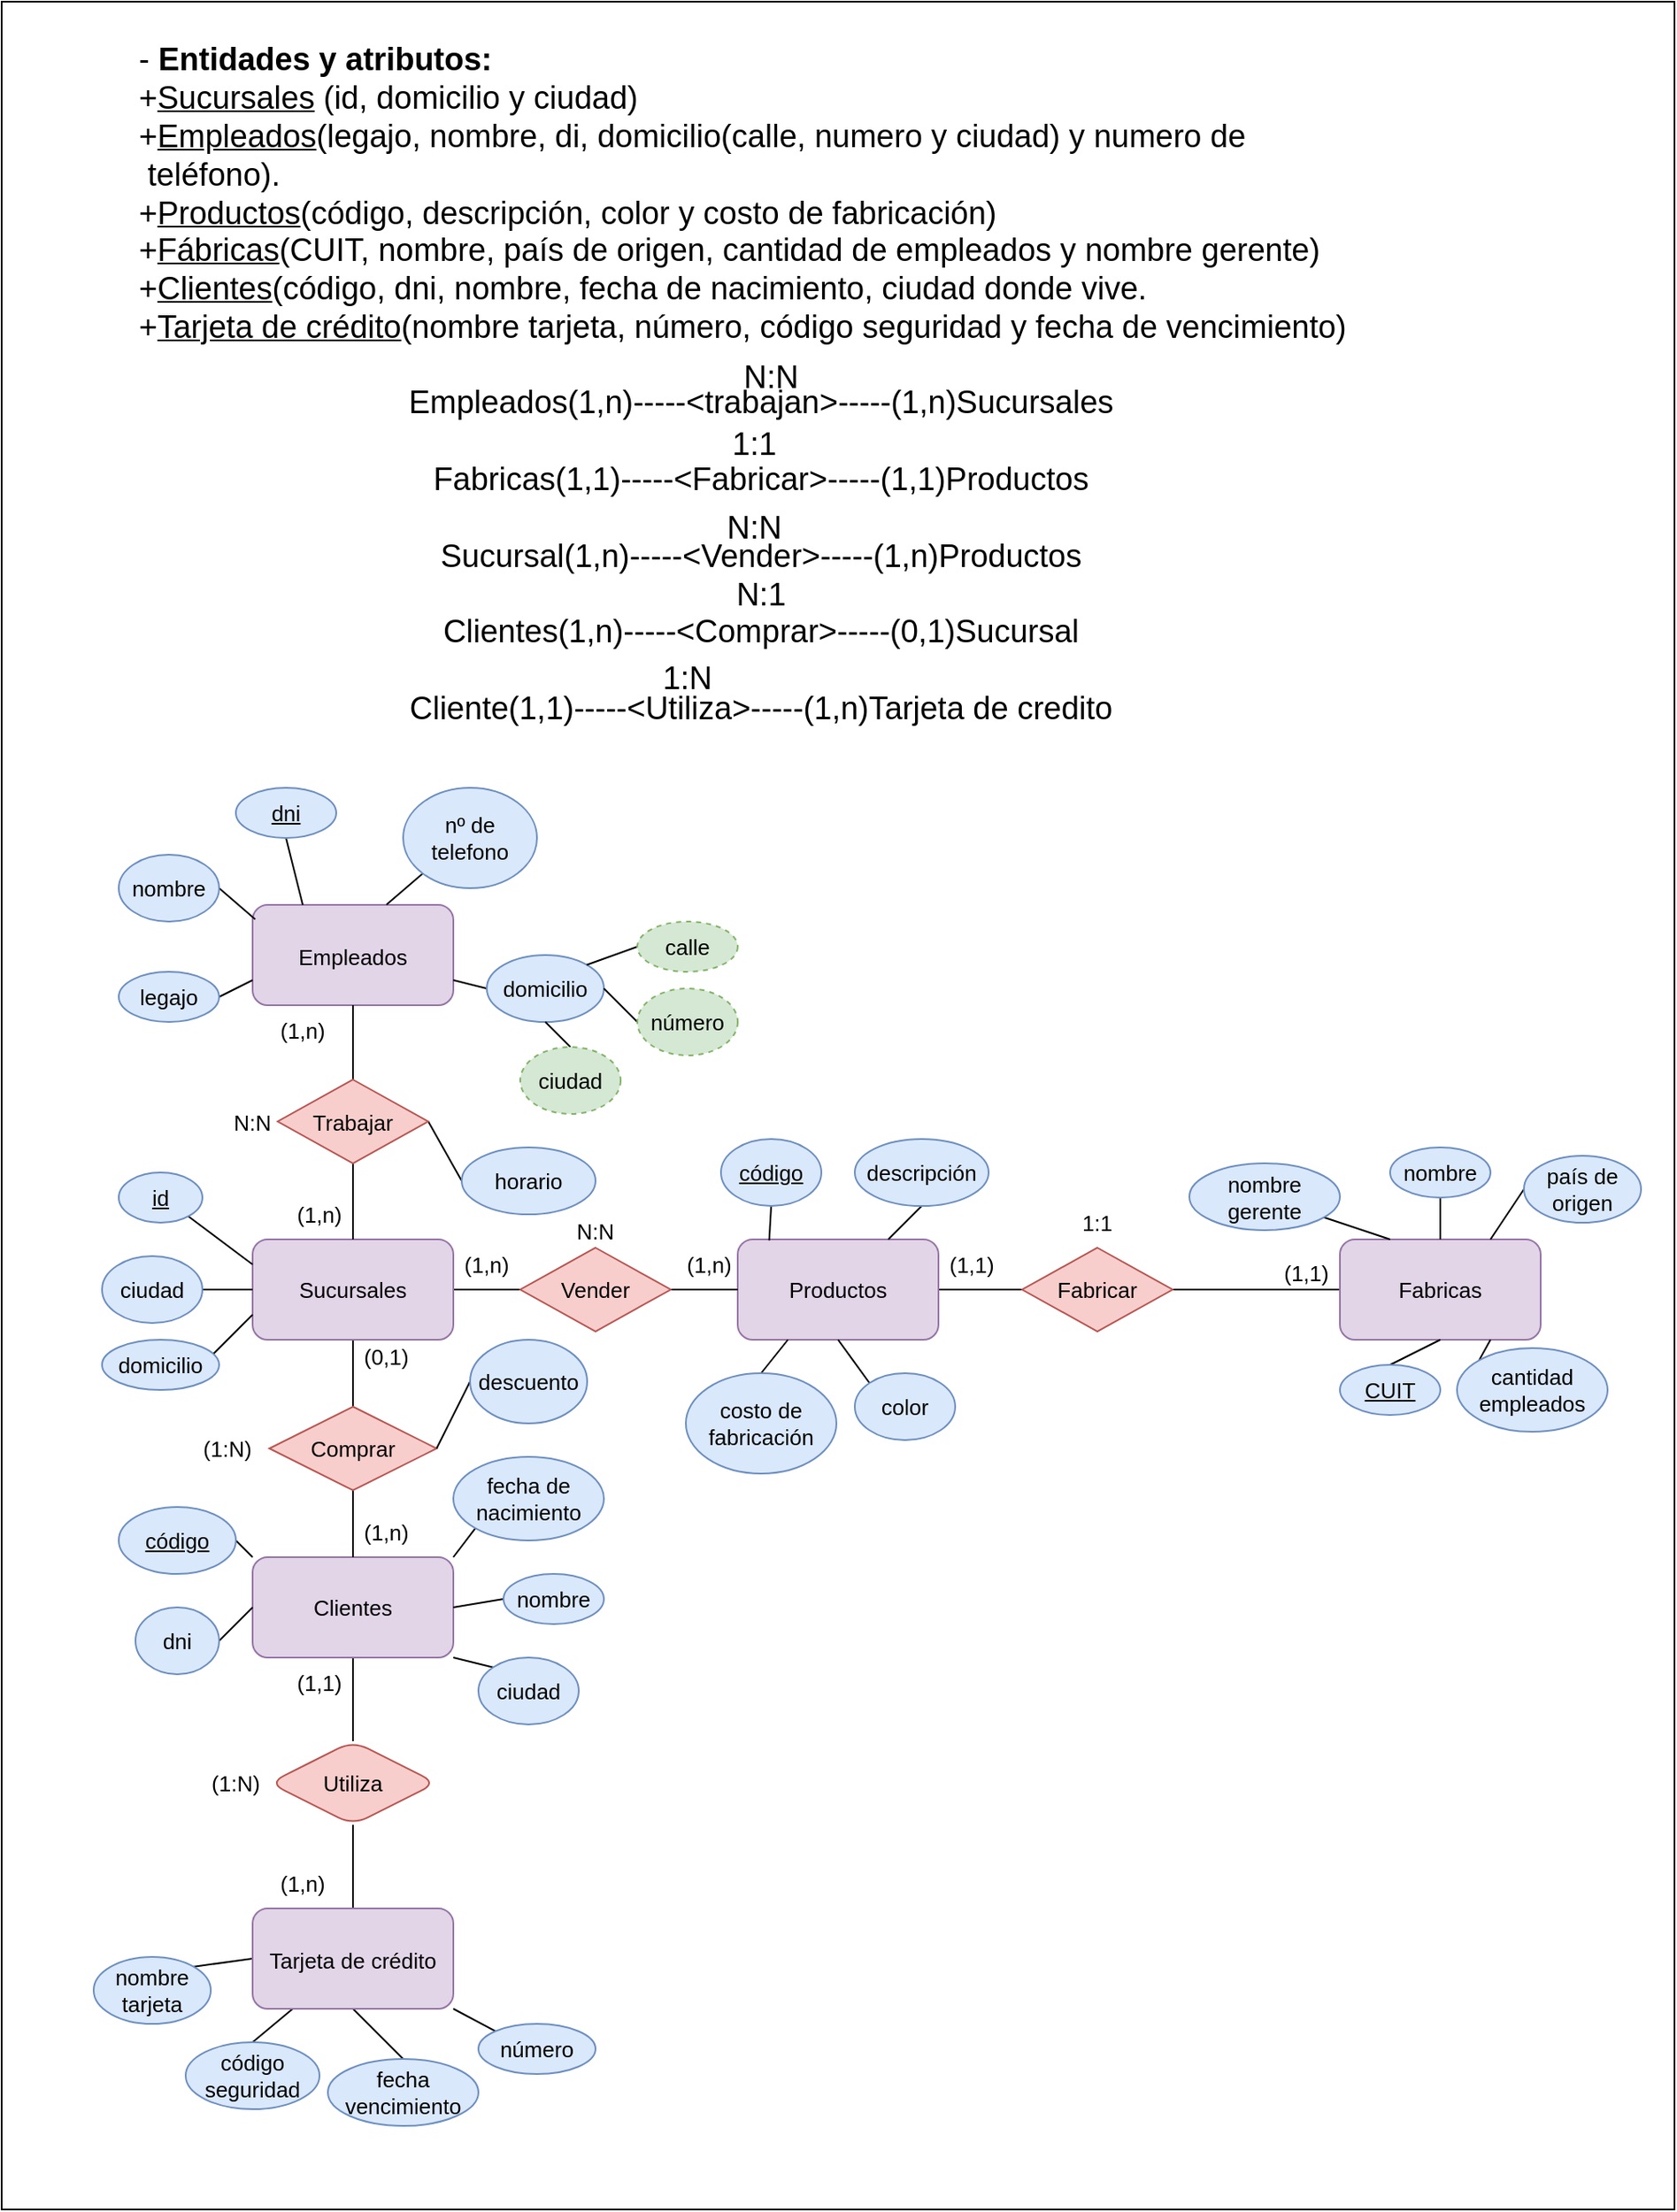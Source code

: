 <mxfile version="15.6.5" type="google"><diagram id="jDo12RtCzO0zD1lHrzCF" name="Page-1"><mxGraphModel dx="2274" dy="803" grid="1" gridSize="10" guides="1" tooltips="1" connect="1" arrows="1" fold="1" page="1" pageScale="1" pageWidth="827" pageHeight="1169" math="0" shadow="0"><root><mxCell id="0"/><mxCell id="1" parent="0"/><mxCell id="4cpe2ztvuz8c2MqRCBUm-1" value="&lt;font style=&quot;font-size: 19px&quot;&gt;- &lt;b&gt;Entidades y atributos:&lt;/b&gt;&lt;br&gt;&lt;span&gt;&#9;&lt;/span&gt;+&lt;u&gt;Sucursales&lt;/u&gt; (id, domicilio y ciudad)&lt;br&gt;&lt;span&gt;&#9;&lt;/span&gt;+&lt;u&gt;Empleados&lt;/u&gt;(legajo, nombre, di, domicilio(calle, numero y ciudad) y numero de &lt;span&gt;&#9;&lt;/span&gt;&amp;nbsp; &lt;span&gt;&#9;&lt;/span&gt;&amp;nbsp; &amp;nbsp;teléfono).&lt;br&gt;&lt;span&gt;&#9;&lt;/span&gt;+&lt;u&gt;Productos&lt;/u&gt;(código, descripción, color y costo de fabricación)&lt;br&gt;&lt;span&gt;&#9;&lt;/span&gt;+&lt;u&gt;Fábricas&lt;/u&gt;(CUIT, nombre, país de origen, cantidad de empleados y nombre gerente)&lt;br&gt;&lt;span&gt;&#9;&lt;/span&gt;+&lt;u&gt;Clientes&lt;/u&gt;(código, dni, nombre, fecha de nacimiento, ciudad donde vive.&lt;br&gt;&lt;span&gt;&#9;&lt;/span&gt;+&lt;u&gt;Tarjeta de crédito&lt;/u&gt;(nombre tarjeta, número, código seguridad y fecha de vencimiento)&lt;br&gt;&lt;/font&gt;" style="text;html=1;strokeColor=none;fillColor=none;align=left;verticalAlign=middle;whiteSpace=wrap;rounded=0;" parent="1" vertex="1"><mxGeometry x="40" width="760" height="230" as="geometry"/></mxCell><mxCell id="4cpe2ztvuz8c2MqRCBUm-2" value="&lt;br&gt;&lt;div&gt;&lt;span&gt;Empleados(1,n)-----&amp;lt;trabajan&amp;gt;-----(1,n)Sucursales&lt;/span&gt;&lt;/div&gt;&lt;div&gt;&lt;span&gt;&lt;br&gt;&lt;/span&gt;&lt;/div&gt;&lt;div&gt;&lt;span&gt;Fabricas(1,1)-----&amp;lt;Fabricar&amp;gt;-----(1,1)Productos&lt;/span&gt;&lt;/div&gt;&lt;div&gt;&lt;span&gt;&lt;br&gt;&lt;/span&gt;&lt;/div&gt;&lt;div&gt;&lt;span&gt;Sucursal(1,n)-----&amp;lt;Vender&amp;gt;-----(1,n)Productos&lt;/span&gt;&lt;/div&gt;&lt;div&gt;&lt;span&gt;&lt;br&gt;&lt;/span&gt;&lt;/div&gt;&lt;div&gt;&lt;span&gt;Clientes(1,n)-----&amp;lt;Comprar&amp;gt;-----(0,1)Sucursal&lt;/span&gt;&lt;/div&gt;&lt;div&gt;&lt;span&gt;&lt;br&gt;&lt;/span&gt;&lt;/div&gt;&lt;div&gt;&lt;span&gt;Cliente(1,1)-----&amp;lt;Utiliza&amp;gt;-----(1,n)Tarjeta de credito&lt;/span&gt;&lt;/div&gt;" style="text;html=1;strokeColor=none;fillColor=none;align=center;verticalAlign=middle;whiteSpace=wrap;rounded=1;fontSize=19;fontColor=#000000;" parent="1" vertex="1"><mxGeometry x="34" y="190" width="760" height="260" as="geometry"/></mxCell><mxCell id="4cpe2ztvuz8c2MqRCBUm-3" value="N:N" style="text;html=1;strokeColor=none;fillColor=none;align=center;verticalAlign=middle;whiteSpace=wrap;rounded=0;fontSize=19;fontColor=#000000;" parent="1" vertex="1"><mxGeometry x="390" y="210" width="60" height="30" as="geometry"/></mxCell><mxCell id="4cpe2ztvuz8c2MqRCBUm-4" value="1:1" style="text;html=1;strokeColor=none;fillColor=none;align=center;verticalAlign=middle;whiteSpace=wrap;rounded=0;fontSize=19;fontColor=#000000;" parent="1" vertex="1"><mxGeometry x="380" y="250" width="60" height="30" as="geometry"/></mxCell><mxCell id="4cpe2ztvuz8c2MqRCBUm-5" value="N:N" style="text;html=1;strokeColor=none;fillColor=none;align=center;verticalAlign=middle;whiteSpace=wrap;rounded=0;fontSize=19;fontColor=#000000;" parent="1" vertex="1"><mxGeometry x="380" y="300" width="60" height="30" as="geometry"/></mxCell><mxCell id="4cpe2ztvuz8c2MqRCBUm-6" value="N:1" style="text;html=1;strokeColor=none;fillColor=none;align=center;verticalAlign=middle;whiteSpace=wrap;rounded=0;fontSize=19;fontColor=#000000;" parent="1" vertex="1"><mxGeometry x="384" y="340" width="60" height="30" as="geometry"/></mxCell><mxCell id="4cpe2ztvuz8c2MqRCBUm-7" value="&lt;font style=&quot;font-size: 13px&quot;&gt;Empleados&lt;/font&gt;" style="rounded=1;whiteSpace=wrap;html=1;fontSize=19;align=center;fillColor=#e1d5e7;strokeColor=#9673a6;" parent="1" vertex="1"><mxGeometry x="110" y="540" width="120" height="60" as="geometry"/></mxCell><mxCell id="4cpe2ztvuz8c2MqRCBUm-19" style="edgeStyle=orthogonalEdgeStyle;rounded=0;orthogonalLoop=1;jettySize=auto;html=1;exitX=0.5;exitY=1;exitDx=0;exitDy=0;entryX=0.5;entryY=0;entryDx=0;entryDy=0;fontSize=13;fontColor=#000000;endArrow=none;endFill=0;" parent="1" source="4cpe2ztvuz8c2MqRCBUm-8" target="4cpe2ztvuz8c2MqRCBUm-16" edge="1"><mxGeometry relative="1" as="geometry"/></mxCell><mxCell id="4cpe2ztvuz8c2MqRCBUm-21" style="edgeStyle=orthogonalEdgeStyle;rounded=0;orthogonalLoop=1;jettySize=auto;html=1;exitX=1;exitY=0.5;exitDx=0;exitDy=0;entryX=0;entryY=0.5;entryDx=0;entryDy=0;fontSize=13;fontColor=#000000;endArrow=none;endFill=0;" parent="1" source="4cpe2ztvuz8c2MqRCBUm-8" target="4cpe2ztvuz8c2MqRCBUm-15" edge="1"><mxGeometry relative="1" as="geometry"/></mxCell><mxCell id="4cpe2ztvuz8c2MqRCBUm-8" value="Sucursales" style="rounded=1;whiteSpace=wrap;html=1;fontSize=13;align=center;fillColor=#e1d5e7;strokeColor=#9673a6;" parent="1" vertex="1"><mxGeometry x="110" y="740" width="120" height="60" as="geometry"/></mxCell><mxCell id="4cpe2ztvuz8c2MqRCBUm-94" style="edgeStyle=none;rounded=0;orthogonalLoop=1;jettySize=auto;html=1;exitX=0;exitY=0.5;exitDx=0;exitDy=0;fontSize=13;fontColor=#000000;endArrow=none;endFill=0;entryX=1;entryY=0.5;entryDx=0;entryDy=0;" parent="1" source="4cpe2ztvuz8c2MqRCBUm-9" target="4cpe2ztvuz8c2MqRCBUm-14" edge="1"><mxGeometry relative="1" as="geometry"><mxPoint x="660" y="800" as="targetPoint"/></mxGeometry></mxCell><mxCell id="4cpe2ztvuz8c2MqRCBUm-9" value="Fabricas" style="rounded=1;whiteSpace=wrap;html=1;fontSize=13;align=center;fillColor=#e1d5e7;strokeColor=#9673a6;" parent="1" vertex="1"><mxGeometry x="760" y="740" width="120" height="60" as="geometry"/></mxCell><mxCell id="4cpe2ztvuz8c2MqRCBUm-23" style="edgeStyle=orthogonalEdgeStyle;rounded=0;orthogonalLoop=1;jettySize=auto;html=1;exitX=1;exitY=0.5;exitDx=0;exitDy=0;entryX=0;entryY=0.5;entryDx=0;entryDy=0;fontSize=13;fontColor=#000000;endArrow=none;endFill=0;" parent="1" source="4cpe2ztvuz8c2MqRCBUm-10" target="4cpe2ztvuz8c2MqRCBUm-14" edge="1"><mxGeometry relative="1" as="geometry"/></mxCell><mxCell id="4cpe2ztvuz8c2MqRCBUm-10" value="Productos" style="rounded=1;whiteSpace=wrap;html=1;fontSize=13;align=center;fillColor=#e1d5e7;strokeColor=#9673a6;" parent="1" vertex="1"><mxGeometry x="400" y="740" width="120" height="60" as="geometry"/></mxCell><mxCell id="4cpe2ztvuz8c2MqRCBUm-101" style="edgeStyle=none;rounded=0;orthogonalLoop=1;jettySize=auto;html=1;exitX=0.5;exitY=1;exitDx=0;exitDy=0;entryX=0.5;entryY=0;entryDx=0;entryDy=0;fontSize=13;fontColor=#000000;endArrow=none;endFill=0;" parent="1" source="4cpe2ztvuz8c2MqRCBUm-11" target="4cpe2ztvuz8c2MqRCBUm-100" edge="1"><mxGeometry relative="1" as="geometry"/></mxCell><mxCell id="4cpe2ztvuz8c2MqRCBUm-11" value="Clientes" style="rounded=1;whiteSpace=wrap;html=1;fontSize=13;align=center;fillColor=#e1d5e7;strokeColor=#9673a6;" parent="1" vertex="1"><mxGeometry x="110" y="930" width="120" height="60" as="geometry"/></mxCell><mxCell id="4cpe2ztvuz8c2MqRCBUm-17" style="edgeStyle=orthogonalEdgeStyle;rounded=0;orthogonalLoop=1;jettySize=auto;html=1;exitX=0.5;exitY=0;exitDx=0;exitDy=0;entryX=0.5;entryY=1;entryDx=0;entryDy=0;fontSize=13;fontColor=#000000;endArrow=none;endFill=0;" parent="1" source="4cpe2ztvuz8c2MqRCBUm-12" target="4cpe2ztvuz8c2MqRCBUm-7" edge="1"><mxGeometry relative="1" as="geometry"/></mxCell><mxCell id="4cpe2ztvuz8c2MqRCBUm-18" style="edgeStyle=orthogonalEdgeStyle;rounded=0;orthogonalLoop=1;jettySize=auto;html=1;exitX=0.5;exitY=1;exitDx=0;exitDy=0;entryX=0.5;entryY=0;entryDx=0;entryDy=0;fontSize=13;fontColor=#000000;endArrow=none;endFill=0;" parent="1" source="4cpe2ztvuz8c2MqRCBUm-12" target="4cpe2ztvuz8c2MqRCBUm-8" edge="1"><mxGeometry relative="1" as="geometry"/></mxCell><mxCell id="4cpe2ztvuz8c2MqRCBUm-96" style="edgeStyle=none;rounded=0;orthogonalLoop=1;jettySize=auto;html=1;exitX=1;exitY=0.5;exitDx=0;exitDy=0;entryX=0;entryY=0.5;entryDx=0;entryDy=0;fontSize=13;fontColor=#000000;endArrow=none;endFill=0;" parent="1" source="4cpe2ztvuz8c2MqRCBUm-12" target="4cpe2ztvuz8c2MqRCBUm-95" edge="1"><mxGeometry relative="1" as="geometry"/></mxCell><mxCell id="4cpe2ztvuz8c2MqRCBUm-12" value="Trabajar" style="rhombus;whiteSpace=wrap;html=1;fontSize=13;align=center;fillColor=#f8cecc;strokeColor=#b85450;" parent="1" vertex="1"><mxGeometry x="125" y="644.5" width="90" height="50" as="geometry"/></mxCell><mxCell id="4cpe2ztvuz8c2MqRCBUm-14" value="Fabricar" style="rhombus;whiteSpace=wrap;html=1;fontSize=13;align=center;fillColor=#f8cecc;strokeColor=#b85450;" parent="1" vertex="1"><mxGeometry x="570" y="745" width="90" height="50" as="geometry"/></mxCell><mxCell id="4cpe2ztvuz8c2MqRCBUm-22" style="edgeStyle=orthogonalEdgeStyle;rounded=0;orthogonalLoop=1;jettySize=auto;html=1;exitX=1;exitY=0.5;exitDx=0;exitDy=0;entryX=0;entryY=0.5;entryDx=0;entryDy=0;fontSize=13;fontColor=#000000;endArrow=none;endFill=0;" parent="1" source="4cpe2ztvuz8c2MqRCBUm-15" target="4cpe2ztvuz8c2MqRCBUm-10" edge="1"><mxGeometry relative="1" as="geometry"/></mxCell><mxCell id="4cpe2ztvuz8c2MqRCBUm-15" value="Vender" style="rhombus;whiteSpace=wrap;html=1;fontSize=13;align=center;fillColor=#f8cecc;strokeColor=#b85450;" parent="1" vertex="1"><mxGeometry x="270" y="745" width="90" height="50" as="geometry"/></mxCell><mxCell id="4cpe2ztvuz8c2MqRCBUm-20" style="edgeStyle=orthogonalEdgeStyle;rounded=0;orthogonalLoop=1;jettySize=auto;html=1;exitX=0.5;exitY=1;exitDx=0;exitDy=0;entryX=0.5;entryY=0;entryDx=0;entryDy=0;fontSize=13;fontColor=#000000;endArrow=none;endFill=0;" parent="1" source="4cpe2ztvuz8c2MqRCBUm-16" edge="1"><mxGeometry relative="1" as="geometry"><mxPoint x="170" y="930" as="targetPoint"/></mxGeometry></mxCell><mxCell id="4cpe2ztvuz8c2MqRCBUm-16" value="Comprar" style="rhombus;whiteSpace=wrap;html=1;fontSize=13;align=center;fillColor=#f8cecc;strokeColor=#b85450;" parent="1" vertex="1"><mxGeometry x="120" y="840" width="100" height="50" as="geometry"/></mxCell><mxCell id="4cpe2ztvuz8c2MqRCBUm-28" style="rounded=0;orthogonalLoop=1;jettySize=auto;html=1;exitX=1;exitY=0.5;exitDx=0;exitDy=0;entryX=0;entryY=0.25;entryDx=0;entryDy=0;fontSize=13;fontColor=#000000;endArrow=none;endFill=0;" parent="1" target="4cpe2ztvuz8c2MqRCBUm-8" edge="1"><mxGeometry relative="1" as="geometry"><mxPoint x="70" y="725" as="sourcePoint"/></mxGeometry></mxCell><mxCell id="4cpe2ztvuz8c2MqRCBUm-25" value="&lt;u&gt;id&lt;/u&gt;" style="ellipse;whiteSpace=wrap;html=1;fontSize=13;align=center;fillColor=#dae8fc;strokeColor=#6c8ebf;" parent="1" vertex="1"><mxGeometry x="30" y="700" width="50" height="30" as="geometry"/></mxCell><mxCell id="4cpe2ztvuz8c2MqRCBUm-30" style="edgeStyle=none;rounded=0;orthogonalLoop=1;jettySize=auto;html=1;exitX=1;exitY=0.5;exitDx=0;exitDy=0;entryX=0;entryY=0.75;entryDx=0;entryDy=0;fontSize=13;fontColor=#000000;endArrow=none;endFill=0;" parent="1" target="4cpe2ztvuz8c2MqRCBUm-8" edge="1"><mxGeometry relative="1" as="geometry"><mxPoint x="80" y="815" as="sourcePoint"/></mxGeometry></mxCell><mxCell id="4cpe2ztvuz8c2MqRCBUm-26" value="domicilio" style="ellipse;whiteSpace=wrap;html=1;fontSize=13;align=center;fillColor=#dae8fc;strokeColor=#6c8ebf;" parent="1" vertex="1"><mxGeometry x="20" y="800" width="70" height="30" as="geometry"/></mxCell><mxCell id="4cpe2ztvuz8c2MqRCBUm-29" style="edgeStyle=none;rounded=0;orthogonalLoop=1;jettySize=auto;html=1;exitX=1;exitY=0.5;exitDx=0;exitDy=0;entryX=0;entryY=0.5;entryDx=0;entryDy=0;fontSize=13;fontColor=#000000;endArrow=none;endFill=0;" parent="1" target="4cpe2ztvuz8c2MqRCBUm-8" edge="1"><mxGeometry relative="1" as="geometry"><mxPoint x="75" y="770" as="sourcePoint"/></mxGeometry></mxCell><mxCell id="4cpe2ztvuz8c2MqRCBUm-27" value="ciudad" style="ellipse;whiteSpace=wrap;html=1;fontSize=13;align=center;fillColor=#dae8fc;strokeColor=#6c8ebf;" parent="1" vertex="1"><mxGeometry x="20" y="750" width="60" height="40" as="geometry"/></mxCell><mxCell id="4cpe2ztvuz8c2MqRCBUm-39" style="edgeStyle=none;rounded=0;orthogonalLoop=1;jettySize=auto;html=1;exitX=1;exitY=0.5;exitDx=0;exitDy=0;entryX=0;entryY=0.75;entryDx=0;entryDy=0;fontSize=13;fontColor=#000000;endArrow=none;endFill=0;" parent="1" source="4cpe2ztvuz8c2MqRCBUm-31" target="4cpe2ztvuz8c2MqRCBUm-7" edge="1"><mxGeometry relative="1" as="geometry"/></mxCell><mxCell id="4cpe2ztvuz8c2MqRCBUm-31" value="legajo" style="ellipse;whiteSpace=wrap;html=1;fontSize=13;align=center;fillColor=#dae8fc;strokeColor=#6c8ebf;" parent="1" vertex="1"><mxGeometry x="30" y="580" width="60" height="30" as="geometry"/></mxCell><mxCell id="4cpe2ztvuz8c2MqRCBUm-40" style="edgeStyle=none;rounded=0;orthogonalLoop=1;jettySize=auto;html=1;exitX=1;exitY=0.5;exitDx=0;exitDy=0;entryX=0.013;entryY=0.143;entryDx=0;entryDy=0;entryPerimeter=0;fontSize=13;fontColor=#000000;endArrow=none;endFill=0;" parent="1" source="4cpe2ztvuz8c2MqRCBUm-32" target="4cpe2ztvuz8c2MqRCBUm-7" edge="1"><mxGeometry relative="1" as="geometry"/></mxCell><mxCell id="4cpe2ztvuz8c2MqRCBUm-32" value="nombre" style="ellipse;whiteSpace=wrap;html=1;fontSize=13;align=center;fillColor=#dae8fc;strokeColor=#6c8ebf;" parent="1" vertex="1"><mxGeometry x="30" y="510" width="60" height="40" as="geometry"/></mxCell><mxCell id="4cpe2ztvuz8c2MqRCBUm-41" style="edgeStyle=none;rounded=0;orthogonalLoop=1;jettySize=auto;html=1;exitX=0.5;exitY=1;exitDx=0;exitDy=0;entryX=0.25;entryY=0;entryDx=0;entryDy=0;fontSize=13;fontColor=#000000;endArrow=none;endFill=0;" parent="1" source="4cpe2ztvuz8c2MqRCBUm-33" target="4cpe2ztvuz8c2MqRCBUm-7" edge="1"><mxGeometry relative="1" as="geometry"/></mxCell><mxCell id="4cpe2ztvuz8c2MqRCBUm-33" value="&lt;u&gt;dni&lt;/u&gt;" style="ellipse;whiteSpace=wrap;html=1;fontSize=13;align=center;fillColor=#dae8fc;strokeColor=#6c8ebf;" parent="1" vertex="1"><mxGeometry x="100" y="470" width="60" height="30" as="geometry"/></mxCell><mxCell id="4cpe2ztvuz8c2MqRCBUm-42" style="edgeStyle=none;rounded=0;orthogonalLoop=1;jettySize=auto;html=1;exitX=0;exitY=1;exitDx=0;exitDy=0;entryX=0.667;entryY=-0.003;entryDx=0;entryDy=0;entryPerimeter=0;fontSize=13;fontColor=#000000;endArrow=none;endFill=0;" parent="1" source="4cpe2ztvuz8c2MqRCBUm-34" target="4cpe2ztvuz8c2MqRCBUm-7" edge="1"><mxGeometry relative="1" as="geometry"/></mxCell><mxCell id="4cpe2ztvuz8c2MqRCBUm-34" value="nº de telefono" style="ellipse;whiteSpace=wrap;html=1;fontSize=13;align=center;fillColor=#dae8fc;strokeColor=#6c8ebf;" parent="1" vertex="1"><mxGeometry x="200" y="470" width="80" height="60" as="geometry"/></mxCell><mxCell id="4cpe2ztvuz8c2MqRCBUm-43" style="edgeStyle=none;rounded=0;orthogonalLoop=1;jettySize=auto;html=1;exitX=0;exitY=0.5;exitDx=0;exitDy=0;entryX=1;entryY=0.75;entryDx=0;entryDy=0;fontSize=13;fontColor=#000000;endArrow=none;endFill=0;" parent="1" source="4cpe2ztvuz8c2MqRCBUm-35" target="4cpe2ztvuz8c2MqRCBUm-7" edge="1"><mxGeometry relative="1" as="geometry"/></mxCell><mxCell id="4cpe2ztvuz8c2MqRCBUm-35" value="domicilio" style="ellipse;whiteSpace=wrap;html=1;fontSize=13;align=center;fillColor=#dae8fc;strokeColor=#6c8ebf;" parent="1" vertex="1"><mxGeometry x="250" y="570" width="70" height="40" as="geometry"/></mxCell><mxCell id="4cpe2ztvuz8c2MqRCBUm-44" style="edgeStyle=none;rounded=0;orthogonalLoop=1;jettySize=auto;html=1;exitX=0;exitY=0.5;exitDx=0;exitDy=0;entryX=1;entryY=0;entryDx=0;entryDy=0;fontSize=13;fontColor=#000000;endArrow=none;endFill=0;" parent="1" source="4cpe2ztvuz8c2MqRCBUm-36" target="4cpe2ztvuz8c2MqRCBUm-35" edge="1"><mxGeometry relative="1" as="geometry"/></mxCell><mxCell id="4cpe2ztvuz8c2MqRCBUm-36" value="calle" style="ellipse;whiteSpace=wrap;html=1;fontSize=13;align=center;fillColor=#d5e8d4;strokeColor=#82b366;dashed=1;" parent="1" vertex="1"><mxGeometry x="340" y="550" width="60" height="30" as="geometry"/></mxCell><mxCell id="4cpe2ztvuz8c2MqRCBUm-45" style="edgeStyle=none;rounded=0;orthogonalLoop=1;jettySize=auto;html=1;exitX=0;exitY=0.5;exitDx=0;exitDy=0;entryX=1;entryY=0.5;entryDx=0;entryDy=0;fontSize=13;fontColor=#000000;endArrow=none;endFill=0;" parent="1" source="4cpe2ztvuz8c2MqRCBUm-37" target="4cpe2ztvuz8c2MqRCBUm-35" edge="1"><mxGeometry relative="1" as="geometry"/></mxCell><mxCell id="4cpe2ztvuz8c2MqRCBUm-37" value="número" style="ellipse;whiteSpace=wrap;html=1;fontSize=13;align=center;fillColor=#d5e8d4;strokeColor=#82b366;dashed=1;" parent="1" vertex="1"><mxGeometry x="340" y="590" width="60" height="40" as="geometry"/></mxCell><mxCell id="4cpe2ztvuz8c2MqRCBUm-46" style="edgeStyle=none;rounded=0;orthogonalLoop=1;jettySize=auto;html=1;exitX=0.5;exitY=0;exitDx=0;exitDy=0;entryX=0.5;entryY=1;entryDx=0;entryDy=0;fontSize=13;fontColor=#000000;endArrow=none;endFill=0;" parent="1" source="4cpe2ztvuz8c2MqRCBUm-38" target="4cpe2ztvuz8c2MqRCBUm-35" edge="1"><mxGeometry relative="1" as="geometry"/></mxCell><mxCell id="4cpe2ztvuz8c2MqRCBUm-38" value="ciudad" style="ellipse;whiteSpace=wrap;html=1;fontSize=13;align=center;fillColor=#d5e8d4;strokeColor=#82b366;dashed=1;" parent="1" vertex="1"><mxGeometry x="270" y="625" width="60" height="40" as="geometry"/></mxCell><mxCell id="4cpe2ztvuz8c2MqRCBUm-51" style="edgeStyle=none;rounded=0;orthogonalLoop=1;jettySize=auto;html=1;exitX=0.5;exitY=1;exitDx=0;exitDy=0;entryX=0.157;entryY=0.01;entryDx=0;entryDy=0;entryPerimeter=0;fontSize=13;fontColor=#000000;endArrow=none;endFill=0;" parent="1" source="4cpe2ztvuz8c2MqRCBUm-47" target="4cpe2ztvuz8c2MqRCBUm-10" edge="1"><mxGeometry relative="1" as="geometry"/></mxCell><mxCell id="4cpe2ztvuz8c2MqRCBUm-47" value="&lt;u&gt;código&lt;/u&gt;" style="ellipse;whiteSpace=wrap;html=1;fontSize=13;align=center;fillColor=#dae8fc;strokeColor=#6c8ebf;" parent="1" vertex="1"><mxGeometry x="390" y="680" width="60" height="40" as="geometry"/></mxCell><mxCell id="4cpe2ztvuz8c2MqRCBUm-52" style="edgeStyle=none;rounded=0;orthogonalLoop=1;jettySize=auto;html=1;exitX=0.5;exitY=1;exitDx=0;exitDy=0;fontSize=13;fontColor=#000000;endArrow=none;endFill=0;" parent="1" source="4cpe2ztvuz8c2MqRCBUm-48" target="4cpe2ztvuz8c2MqRCBUm-10" edge="1"><mxGeometry relative="1" as="geometry"/></mxCell><mxCell id="4cpe2ztvuz8c2MqRCBUm-48" value="descripción" style="ellipse;whiteSpace=wrap;html=1;fontSize=13;align=center;fillColor=#dae8fc;strokeColor=#6c8ebf;" parent="1" vertex="1"><mxGeometry x="470" y="680" width="80" height="40" as="geometry"/></mxCell><mxCell id="4cpe2ztvuz8c2MqRCBUm-54" style="edgeStyle=none;rounded=0;orthogonalLoop=1;jettySize=auto;html=1;exitX=0;exitY=0;exitDx=0;exitDy=0;entryX=0.5;entryY=1;entryDx=0;entryDy=0;fontSize=13;fontColor=#000000;endArrow=none;endFill=0;" parent="1" source="4cpe2ztvuz8c2MqRCBUm-49" target="4cpe2ztvuz8c2MqRCBUm-10" edge="1"><mxGeometry relative="1" as="geometry"/></mxCell><mxCell id="4cpe2ztvuz8c2MqRCBUm-49" value="color" style="ellipse;whiteSpace=wrap;html=1;fontSize=13;align=center;fillColor=#dae8fc;strokeColor=#6c8ebf;" parent="1" vertex="1"><mxGeometry x="470" y="820" width="60" height="40" as="geometry"/></mxCell><mxCell id="4cpe2ztvuz8c2MqRCBUm-53" style="edgeStyle=none;rounded=0;orthogonalLoop=1;jettySize=auto;html=1;exitX=0.5;exitY=0;exitDx=0;exitDy=0;entryX=0.25;entryY=1;entryDx=0;entryDy=0;fontSize=13;fontColor=#000000;endArrow=none;endFill=0;" parent="1" source="4cpe2ztvuz8c2MqRCBUm-50" target="4cpe2ztvuz8c2MqRCBUm-10" edge="1"><mxGeometry relative="1" as="geometry"/></mxCell><mxCell id="4cpe2ztvuz8c2MqRCBUm-50" value="costo de fabricación" style="ellipse;whiteSpace=wrap;html=1;fontSize=13;align=center;fillColor=#dae8fc;strokeColor=#6c8ebf;" parent="1" vertex="1"><mxGeometry x="369" y="820" width="90" height="60" as="geometry"/></mxCell><mxCell id="4cpe2ztvuz8c2MqRCBUm-64" style="edgeStyle=none;rounded=0;orthogonalLoop=1;jettySize=auto;html=1;exitX=0.5;exitY=0;exitDx=0;exitDy=0;entryX=0.5;entryY=1;entryDx=0;entryDy=0;fontSize=13;fontColor=#000000;endArrow=none;endFill=0;" parent="1" source="4cpe2ztvuz8c2MqRCBUm-55" target="4cpe2ztvuz8c2MqRCBUm-9" edge="1"><mxGeometry relative="1" as="geometry"/></mxCell><mxCell id="4cpe2ztvuz8c2MqRCBUm-55" value="&lt;u&gt;CUIT&lt;/u&gt;" style="ellipse;whiteSpace=wrap;html=1;fontSize=13;align=center;fillColor=#dae8fc;strokeColor=#6c8ebf;" parent="1" vertex="1"><mxGeometry x="760" y="815" width="60" height="30" as="geometry"/></mxCell><mxCell id="4cpe2ztvuz8c2MqRCBUm-61" style="edgeStyle=none;rounded=0;orthogonalLoop=1;jettySize=auto;html=1;exitX=0.5;exitY=1;exitDx=0;exitDy=0;entryX=0.5;entryY=0;entryDx=0;entryDy=0;fontSize=13;fontColor=#000000;endArrow=none;endFill=0;" parent="1" source="4cpe2ztvuz8c2MqRCBUm-56" target="4cpe2ztvuz8c2MqRCBUm-9" edge="1"><mxGeometry relative="1" as="geometry"/></mxCell><mxCell id="4cpe2ztvuz8c2MqRCBUm-56" value="nombre" style="ellipse;whiteSpace=wrap;html=1;fontSize=13;align=center;fillColor=#dae8fc;strokeColor=#6c8ebf;" parent="1" vertex="1"><mxGeometry x="790" y="685" width="60" height="30" as="geometry"/></mxCell><mxCell id="4cpe2ztvuz8c2MqRCBUm-62" style="edgeStyle=none;rounded=0;orthogonalLoop=1;jettySize=auto;html=1;exitX=0;exitY=0.5;exitDx=0;exitDy=0;entryX=0.75;entryY=0;entryDx=0;entryDy=0;fontSize=13;fontColor=#000000;endArrow=none;endFill=0;" parent="1" source="4cpe2ztvuz8c2MqRCBUm-57" target="4cpe2ztvuz8c2MqRCBUm-9" edge="1"><mxGeometry relative="1" as="geometry"/></mxCell><mxCell id="4cpe2ztvuz8c2MqRCBUm-57" value="país de origen" style="ellipse;whiteSpace=wrap;html=1;fontSize=13;align=center;fillColor=#dae8fc;strokeColor=#6c8ebf;" parent="1" vertex="1"><mxGeometry x="870" y="690" width="70" height="40" as="geometry"/></mxCell><mxCell id="4cpe2ztvuz8c2MqRCBUm-63" style="edgeStyle=none;rounded=0;orthogonalLoop=1;jettySize=auto;html=1;exitX=0;exitY=0;exitDx=0;exitDy=0;entryX=0.75;entryY=1;entryDx=0;entryDy=0;fontSize=13;fontColor=#000000;endArrow=none;endFill=0;" parent="1" source="4cpe2ztvuz8c2MqRCBUm-58" target="4cpe2ztvuz8c2MqRCBUm-9" edge="1"><mxGeometry relative="1" as="geometry"/></mxCell><mxCell id="4cpe2ztvuz8c2MqRCBUm-58" value="cantidad empleados" style="ellipse;whiteSpace=wrap;html=1;fontSize=13;align=center;fillColor=#dae8fc;strokeColor=#6c8ebf;" parent="1" vertex="1"><mxGeometry x="830" y="805" width="90" height="50" as="geometry"/></mxCell><mxCell id="4cpe2ztvuz8c2MqRCBUm-60" style="edgeStyle=none;rounded=0;orthogonalLoop=1;jettySize=auto;html=1;exitX=0.5;exitY=1;exitDx=0;exitDy=0;entryX=0.25;entryY=0;entryDx=0;entryDy=0;fontSize=13;fontColor=#000000;endArrow=none;endFill=0;" parent="1" target="4cpe2ztvuz8c2MqRCBUm-9" edge="1"><mxGeometry relative="1" as="geometry"><mxPoint x="745" y="725" as="sourcePoint"/></mxGeometry></mxCell><mxCell id="4cpe2ztvuz8c2MqRCBUm-59" value="nombre gerente" style="ellipse;whiteSpace=wrap;html=1;fontSize=13;align=center;fillColor=#dae8fc;strokeColor=#6c8ebf;" parent="1" vertex="1"><mxGeometry x="670" y="694.5" width="90" height="40" as="geometry"/></mxCell><mxCell id="4cpe2ztvuz8c2MqRCBUm-71" style="edgeStyle=none;rounded=0;orthogonalLoop=1;jettySize=auto;html=1;exitX=1;exitY=0.5;exitDx=0;exitDy=0;entryX=0;entryY=0;entryDx=0;entryDy=0;fontSize=13;fontColor=#000000;endArrow=none;endFill=0;" parent="1" source="4cpe2ztvuz8c2MqRCBUm-65" target="4cpe2ztvuz8c2MqRCBUm-11" edge="1"><mxGeometry relative="1" as="geometry"/></mxCell><mxCell id="4cpe2ztvuz8c2MqRCBUm-65" value="&lt;u&gt;código&lt;/u&gt;" style="ellipse;whiteSpace=wrap;html=1;fontSize=13;align=center;fillColor=#dae8fc;strokeColor=#6c8ebf;" parent="1" vertex="1"><mxGeometry x="30" y="900" width="70" height="40" as="geometry"/></mxCell><mxCell id="4cpe2ztvuz8c2MqRCBUm-72" style="edgeStyle=none;rounded=0;orthogonalLoop=1;jettySize=auto;html=1;exitX=1;exitY=0.5;exitDx=0;exitDy=0;entryX=0;entryY=0.5;entryDx=0;entryDy=0;fontSize=13;fontColor=#000000;endArrow=none;endFill=0;" parent="1" source="4cpe2ztvuz8c2MqRCBUm-66" target="4cpe2ztvuz8c2MqRCBUm-11" edge="1"><mxGeometry relative="1" as="geometry"/></mxCell><mxCell id="4cpe2ztvuz8c2MqRCBUm-66" value="dni" style="ellipse;whiteSpace=wrap;html=1;fontSize=13;align=center;fillColor=#dae8fc;strokeColor=#6c8ebf;" parent="1" vertex="1"><mxGeometry x="40" y="960" width="50" height="40" as="geometry"/></mxCell><mxCell id="4cpe2ztvuz8c2MqRCBUm-75" style="edgeStyle=none;rounded=0;orthogonalLoop=1;jettySize=auto;html=1;exitX=0;exitY=0.5;exitDx=0;exitDy=0;entryX=1;entryY=0.5;entryDx=0;entryDy=0;fontSize=13;fontColor=#000000;endArrow=none;endFill=0;" parent="1" source="4cpe2ztvuz8c2MqRCBUm-67" target="4cpe2ztvuz8c2MqRCBUm-11" edge="1"><mxGeometry relative="1" as="geometry"/></mxCell><mxCell id="4cpe2ztvuz8c2MqRCBUm-67" value="nombre" style="ellipse;whiteSpace=wrap;html=1;fontSize=13;align=center;fillColor=#dae8fc;strokeColor=#6c8ebf;" parent="1" vertex="1"><mxGeometry x="260" y="940" width="60" height="30" as="geometry"/></mxCell><mxCell id="4cpe2ztvuz8c2MqRCBUm-76" style="edgeStyle=none;rounded=0;orthogonalLoop=1;jettySize=auto;html=1;exitX=0;exitY=1;exitDx=0;exitDy=0;entryX=1;entryY=0;entryDx=0;entryDy=0;fontSize=13;fontColor=#000000;endArrow=none;endFill=0;" parent="1" source="4cpe2ztvuz8c2MqRCBUm-68" target="4cpe2ztvuz8c2MqRCBUm-11" edge="1"><mxGeometry relative="1" as="geometry"/></mxCell><mxCell id="4cpe2ztvuz8c2MqRCBUm-68" value="fecha de nacimiento" style="ellipse;whiteSpace=wrap;html=1;fontSize=13;align=center;fillColor=#dae8fc;strokeColor=#6c8ebf;" parent="1" vertex="1"><mxGeometry x="230" y="870" width="90" height="50" as="geometry"/></mxCell><mxCell id="4cpe2ztvuz8c2MqRCBUm-74" style="edgeStyle=none;rounded=0;orthogonalLoop=1;jettySize=auto;html=1;exitX=0;exitY=0;exitDx=0;exitDy=0;entryX=1;entryY=1;entryDx=0;entryDy=0;fontSize=13;fontColor=#000000;endArrow=none;endFill=0;" parent="1" source="4cpe2ztvuz8c2MqRCBUm-69" target="4cpe2ztvuz8c2MqRCBUm-11" edge="1"><mxGeometry relative="1" as="geometry"/></mxCell><mxCell id="4cpe2ztvuz8c2MqRCBUm-69" value="ciudad" style="ellipse;whiteSpace=wrap;html=1;fontSize=13;align=center;fillColor=#dae8fc;strokeColor=#6c8ebf;" parent="1" vertex="1"><mxGeometry x="245" y="990" width="60" height="40" as="geometry"/></mxCell><mxCell id="4cpe2ztvuz8c2MqRCBUm-103" style="edgeStyle=none;rounded=0;orthogonalLoop=1;jettySize=auto;html=1;exitX=1;exitY=0;exitDx=0;exitDy=0;entryX=0;entryY=0.5;entryDx=0;entryDy=0;fontSize=13;fontColor=#000000;endArrow=none;endFill=0;" parent="1" source="4cpe2ztvuz8c2MqRCBUm-77" target="4cpe2ztvuz8c2MqRCBUm-99" edge="1"><mxGeometry relative="1" as="geometry"/></mxCell><mxCell id="4cpe2ztvuz8c2MqRCBUm-77" value="nombre tarjeta" style="ellipse;whiteSpace=wrap;html=1;fontSize=13;align=center;fillColor=#dae8fc;strokeColor=#6c8ebf;fontColor=default;" parent="1" vertex="1"><mxGeometry x="15" y="1169" width="70" height="40" as="geometry"/></mxCell><mxCell id="4cpe2ztvuz8c2MqRCBUm-106" style="edgeStyle=none;rounded=0;orthogonalLoop=1;jettySize=auto;html=1;exitX=0;exitY=0;exitDx=0;exitDy=0;entryX=1;entryY=1;entryDx=0;entryDy=0;fontSize=13;fontColor=#000000;endArrow=none;endFill=0;" parent="1" source="4cpe2ztvuz8c2MqRCBUm-78" target="4cpe2ztvuz8c2MqRCBUm-99" edge="1"><mxGeometry relative="1" as="geometry"/></mxCell><mxCell id="4cpe2ztvuz8c2MqRCBUm-78" value="número" style="ellipse;whiteSpace=wrap;html=1;fontSize=13;align=center;fillColor=#dae8fc;strokeColor=#6c8ebf;fontColor=default;" parent="1" vertex="1"><mxGeometry x="245" y="1209" width="70" height="30" as="geometry"/></mxCell><mxCell id="4cpe2ztvuz8c2MqRCBUm-104" style="edgeStyle=none;rounded=0;orthogonalLoop=1;jettySize=auto;html=1;exitX=0.5;exitY=0;exitDx=0;exitDy=0;fontSize=13;fontColor=#000000;endArrow=none;endFill=0;" parent="1" source="4cpe2ztvuz8c2MqRCBUm-79" target="4cpe2ztvuz8c2MqRCBUm-99" edge="1"><mxGeometry relative="1" as="geometry"/></mxCell><mxCell id="4cpe2ztvuz8c2MqRCBUm-79" value="código seguridad" style="ellipse;whiteSpace=wrap;html=1;fontSize=13;align=center;fillColor=#dae8fc;strokeColor=#6c8ebf;fontColor=default;" parent="1" vertex="1"><mxGeometry x="70" y="1220" width="80" height="40" as="geometry"/></mxCell><mxCell id="4cpe2ztvuz8c2MqRCBUm-105" style="edgeStyle=none;rounded=0;orthogonalLoop=1;jettySize=auto;html=1;exitX=0.5;exitY=0;exitDx=0;exitDy=0;entryX=0.5;entryY=1;entryDx=0;entryDy=0;fontSize=13;fontColor=#000000;endArrow=none;endFill=0;" parent="1" source="4cpe2ztvuz8c2MqRCBUm-80" target="4cpe2ztvuz8c2MqRCBUm-99" edge="1"><mxGeometry relative="1" as="geometry"/></mxCell><mxCell id="4cpe2ztvuz8c2MqRCBUm-80" value="fecha vencimiento" style="ellipse;whiteSpace=wrap;html=1;fontSize=13;align=center;fillColor=#dae8fc;strokeColor=#6c8ebf;fontColor=default;" parent="1" vertex="1"><mxGeometry x="155" y="1230" width="90" height="40" as="geometry"/></mxCell><mxCell id="4cpe2ztvuz8c2MqRCBUm-85" value="(1,n)" style="text;html=1;strokeColor=none;fillColor=none;align=center;verticalAlign=middle;whiteSpace=wrap;rounded=0;fontSize=13;fontColor=#000000;" parent="1" vertex="1"><mxGeometry x="110" y="600" width="60" height="30" as="geometry"/></mxCell><mxCell id="4cpe2ztvuz8c2MqRCBUm-88" value="(1,n)" style="text;html=1;strokeColor=none;fillColor=none;align=center;verticalAlign=middle;whiteSpace=wrap;rounded=0;fontSize=13;fontColor=#000000;" parent="1" vertex="1"><mxGeometry x="120" y="710" width="60" height="30" as="geometry"/></mxCell><mxCell id="4cpe2ztvuz8c2MqRCBUm-89" value="(1,n)" style="text;html=1;strokeColor=none;fillColor=none;align=center;verticalAlign=middle;whiteSpace=wrap;rounded=0;fontSize=13;fontColor=#000000;" parent="1" vertex="1"><mxGeometry x="220" y="740" width="60" height="30" as="geometry"/></mxCell><mxCell id="4cpe2ztvuz8c2MqRCBUm-90" value="(1,n)" style="text;html=1;strokeColor=none;fillColor=none;align=center;verticalAlign=middle;whiteSpace=wrap;rounded=0;fontSize=13;fontColor=#000000;" parent="1" vertex="1"><mxGeometry x="353" y="740" width="60" height="30" as="geometry"/></mxCell><mxCell id="4cpe2ztvuz8c2MqRCBUm-91" value="(1,n)" style="text;html=1;strokeColor=none;fillColor=none;align=center;verticalAlign=middle;whiteSpace=wrap;rounded=0;fontSize=13;fontColor=#000000;" parent="1" vertex="1"><mxGeometry x="160" y="900" width="60" height="30" as="geometry"/></mxCell><mxCell id="4cpe2ztvuz8c2MqRCBUm-92" value="(1,1)" style="text;html=1;strokeColor=none;fillColor=none;align=center;verticalAlign=middle;whiteSpace=wrap;rounded=0;fontSize=13;fontColor=#000000;" parent="1" vertex="1"><mxGeometry x="510" y="740" width="60" height="30" as="geometry"/></mxCell><mxCell id="4cpe2ztvuz8c2MqRCBUm-93" value="(1,1)" style="text;html=1;strokeColor=none;fillColor=none;align=center;verticalAlign=middle;whiteSpace=wrap;rounded=0;fontSize=13;fontColor=#000000;" parent="1" vertex="1"><mxGeometry x="710" y="745" width="60" height="30" as="geometry"/></mxCell><mxCell id="4cpe2ztvuz8c2MqRCBUm-95" value="horario" style="ellipse;whiteSpace=wrap;html=1;fontSize=13;align=center;fillColor=#dae8fc;strokeColor=#6c8ebf;" parent="1" vertex="1"><mxGeometry x="235" y="685" width="80" height="40" as="geometry"/></mxCell><mxCell id="4cpe2ztvuz8c2MqRCBUm-98" value="&lt;font style=&quot;font-size: 19px&quot;&gt;1:N&lt;/font&gt;" style="text;html=1;strokeColor=none;fillColor=none;align=center;verticalAlign=middle;whiteSpace=wrap;rounded=0;dashed=1;fontSize=13;fontColor=#000000;" parent="1" vertex="1"><mxGeometry x="340" y="390" width="60" height="30" as="geometry"/></mxCell><mxCell id="4cpe2ztvuz8c2MqRCBUm-102" style="edgeStyle=none;rounded=0;orthogonalLoop=1;jettySize=auto;html=1;exitX=0.5;exitY=0;exitDx=0;exitDy=0;entryX=0.5;entryY=1;entryDx=0;entryDy=0;fontSize=13;fontColor=#000000;endArrow=none;endFill=0;" parent="1" source="4cpe2ztvuz8c2MqRCBUm-99" target="4cpe2ztvuz8c2MqRCBUm-100" edge="1"><mxGeometry relative="1" as="geometry"/></mxCell><mxCell id="4cpe2ztvuz8c2MqRCBUm-99" value="&lt;font style=&quot;font-size: 13px&quot;&gt;Tarjeta de crédito&lt;/font&gt;" style="rounded=1;whiteSpace=wrap;html=1;fontSize=19;align=center;fillColor=#e1d5e7;strokeColor=#9673a6;" parent="1" vertex="1"><mxGeometry x="110" y="1140" width="120" height="60" as="geometry"/></mxCell><mxCell id="4cpe2ztvuz8c2MqRCBUm-100" value="Utiliza" style="rhombus;whiteSpace=wrap;html=1;rounded=1;fontSize=13;align=center;fillColor=#f8cecc;strokeColor=#b85450;" parent="1" vertex="1"><mxGeometry x="120" y="1040" width="100" height="50" as="geometry"/></mxCell><mxCell id="4cpe2ztvuz8c2MqRCBUm-107" value="N:N" style="text;html=1;strokeColor=none;fillColor=none;align=center;verticalAlign=middle;whiteSpace=wrap;rounded=0;fontSize=13;fontColor=#000000;" parent="1" vertex="1"><mxGeometry x="80" y="654.5" width="60" height="30" as="geometry"/></mxCell><mxCell id="4cpe2ztvuz8c2MqRCBUm-109" value="N:N" style="text;html=1;strokeColor=none;fillColor=none;align=center;verticalAlign=middle;whiteSpace=wrap;rounded=0;fontSize=13;fontColor=#000000;" parent="1" vertex="1"><mxGeometry x="285" y="720" width="60" height="30" as="geometry"/></mxCell><mxCell id="4cpe2ztvuz8c2MqRCBUm-110" value="1:1" style="text;html=1;strokeColor=none;fillColor=none;align=center;verticalAlign=middle;whiteSpace=wrap;rounded=0;fontSize=13;fontColor=#000000;" parent="1" vertex="1"><mxGeometry x="585" y="715" width="60" height="30" as="geometry"/></mxCell><mxCell id="4cpe2ztvuz8c2MqRCBUm-111" style="edgeStyle=none;rounded=0;orthogonalLoop=1;jettySize=auto;html=1;exitX=0.5;exitY=1;exitDx=0;exitDy=0;fontSize=13;fontColor=#000000;endArrow=none;endFill=0;" parent="1" source="4cpe2ztvuz8c2MqRCBUm-110" target="4cpe2ztvuz8c2MqRCBUm-110" edge="1"><mxGeometry relative="1" as="geometry"/></mxCell><mxCell id="4cpe2ztvuz8c2MqRCBUm-112" value="(0,1)" style="text;html=1;strokeColor=none;fillColor=none;align=center;verticalAlign=middle;whiteSpace=wrap;rounded=0;fontSize=13;fontColor=#000000;" parent="1" vertex="1"><mxGeometry x="160" y="795" width="60" height="30" as="geometry"/></mxCell><mxCell id="4cpe2ztvuz8c2MqRCBUm-113" value="(1:N)" style="text;html=1;strokeColor=none;fillColor=none;align=center;verticalAlign=middle;whiteSpace=wrap;rounded=0;fontSize=13;fontColor=#000000;" parent="1" vertex="1"><mxGeometry x="65" y="850" width="60" height="30" as="geometry"/></mxCell><mxCell id="4cpe2ztvuz8c2MqRCBUm-114" value="(1,1)" style="text;html=1;strokeColor=none;fillColor=none;align=center;verticalAlign=middle;whiteSpace=wrap;rounded=0;fontSize=13;fontColor=#000000;" parent="1" vertex="1"><mxGeometry x="120" y="990" width="60" height="30" as="geometry"/></mxCell><mxCell id="4cpe2ztvuz8c2MqRCBUm-115" value="(1,n)" style="text;html=1;strokeColor=none;fillColor=none;align=center;verticalAlign=middle;whiteSpace=wrap;rounded=0;fontSize=13;fontColor=#000000;" parent="1" vertex="1"><mxGeometry x="110" y="1110" width="60" height="30" as="geometry"/></mxCell><mxCell id="4cpe2ztvuz8c2MqRCBUm-116" value="(1:N)" style="text;html=1;strokeColor=none;fillColor=none;align=center;verticalAlign=middle;whiteSpace=wrap;rounded=0;fontSize=13;fontColor=#000000;" parent="1" vertex="1"><mxGeometry x="70" y="1050" width="60" height="30" as="geometry"/></mxCell><mxCell id="4cpe2ztvuz8c2MqRCBUm-118" style="edgeStyle=none;rounded=0;orthogonalLoop=1;jettySize=auto;html=1;exitX=0;exitY=0.5;exitDx=0;exitDy=0;entryX=1;entryY=0.5;entryDx=0;entryDy=0;fontSize=13;fontColor=#000000;endArrow=none;endFill=0;" parent="1" source="4cpe2ztvuz8c2MqRCBUm-117" target="4cpe2ztvuz8c2MqRCBUm-16" edge="1"><mxGeometry relative="1" as="geometry"/></mxCell><mxCell id="4cpe2ztvuz8c2MqRCBUm-117" value="descuento" style="ellipse;whiteSpace=wrap;html=1;rounded=1;fontSize=13;align=center;fillColor=#dae8fc;strokeColor=#6c8ebf;" parent="1" vertex="1"><mxGeometry x="240" y="800" width="70" height="50" as="geometry"/></mxCell><mxCell id="eb72yHl5hxA5BlDDxj6o-1" value="" style="rounded=0;whiteSpace=wrap;html=1;fillColor=none;strokeColor=default;fontColor=default;" vertex="1" parent="1"><mxGeometry x="-40" width="1000" height="1320" as="geometry"/></mxCell></root></mxGraphModel></diagram></mxfile>